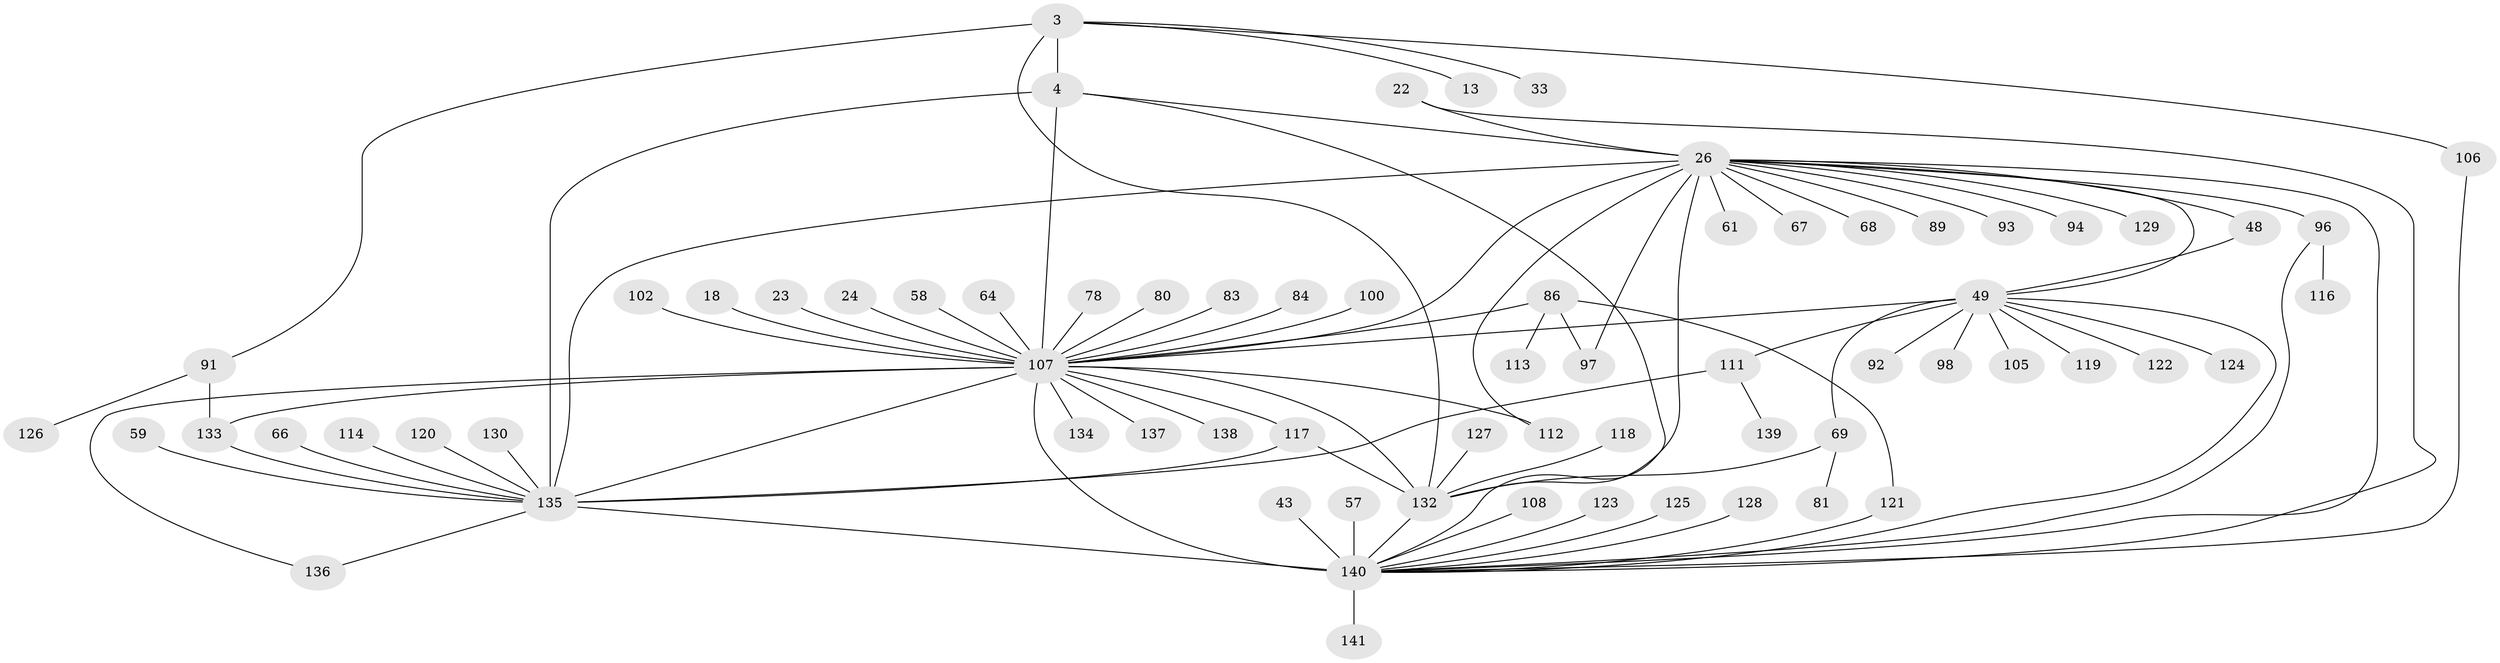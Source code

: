 // original degree distribution, {13: 0.0070921985815602835, 9: 0.0070921985815602835, 7: 0.028368794326241134, 4: 0.07092198581560284, 24: 0.0070921985815602835, 16: 0.0070921985815602835, 14: 0.0070921985815602835, 3: 0.1773049645390071, 5: 0.02127659574468085, 8: 0.014184397163120567, 1: 0.40425531914893614, 6: 0.04964539007092199, 2: 0.19148936170212766, 11: 0.0070921985815602835}
// Generated by graph-tools (version 1.1) at 2025/50/03/04/25 21:50:41]
// undirected, 70 vertices, 94 edges
graph export_dot {
graph [start="1"]
  node [color=gray90,style=filled];
  3;
  4 [super="+2"];
  13;
  18;
  22 [super="+20"];
  23;
  24;
  26 [super="+5"];
  33;
  43;
  48;
  49 [super="+39+41"];
  57;
  58 [super="+36"];
  59;
  61;
  64;
  66;
  67;
  68;
  69 [super="+19"];
  78;
  80;
  81;
  83;
  84;
  86 [super="+74"];
  89;
  91 [super="+63"];
  92;
  93;
  94;
  96 [super="+45"];
  97;
  98;
  100;
  102;
  105;
  106 [super="+25"];
  107 [super="+10+101+7"];
  108;
  111;
  112 [super="+56+70"];
  113;
  114;
  116;
  117 [super="+53"];
  118;
  119;
  120 [super="+104"];
  121 [super="+88"];
  122;
  123 [super="+82"];
  124;
  125;
  126;
  127;
  128 [super="+110"];
  129;
  130;
  132 [super="+11+35+55+99+109"];
  133 [super="+9"];
  134;
  135 [super="+51+60"];
  136 [super="+115"];
  137;
  138;
  139;
  140 [super="+12+37+95+131"];
  141;
  3 -- 4 [weight=2];
  3 -- 13;
  3 -- 33;
  3 -- 91;
  3 -- 106;
  3 -- 132;
  4 -- 107 [weight=3];
  4 -- 26;
  4 -- 135 [weight=4];
  4 -- 140;
  18 -- 107;
  22 -- 26;
  22 -- 140;
  23 -- 107;
  24 -- 107;
  26 -- 48 [weight=2];
  26 -- 61 [weight=2];
  26 -- 93;
  26 -- 129;
  26 -- 67;
  26 -- 132 [weight=4];
  26 -- 68;
  26 -- 89;
  26 -- 94;
  26 -- 96 [weight=2];
  26 -- 97;
  26 -- 107 [weight=2];
  26 -- 140;
  26 -- 49;
  26 -- 135 [weight=4];
  26 -- 112;
  43 -- 140;
  48 -- 49;
  49 -- 105;
  49 -- 111 [weight=2];
  49 -- 122;
  49 -- 140;
  49 -- 98;
  49 -- 69;
  49 -- 107 [weight=2];
  49 -- 124;
  49 -- 119;
  49 -- 92;
  57 -- 140;
  58 -- 107;
  59 -- 135;
  64 -- 107 [weight=2];
  66 -- 135;
  69 -- 81;
  69 -- 132 [weight=2];
  78 -- 107;
  80 -- 107;
  83 -- 107;
  84 -- 107;
  86 -- 97;
  86 -- 113;
  86 -- 107 [weight=2];
  86 -- 121;
  91 -- 126;
  91 -- 133 [weight=2];
  96 -- 116;
  96 -- 140;
  100 -- 107;
  102 -- 107;
  106 -- 140;
  107 -- 132 [weight=5];
  107 -- 133 [weight=3];
  107 -- 138;
  107 -- 134;
  107 -- 137;
  107 -- 117;
  107 -- 140 [weight=10];
  107 -- 135;
  107 -- 112;
  107 -- 136;
  108 -- 140;
  111 -- 139;
  111 -- 135 [weight=2];
  114 -- 135;
  117 -- 132;
  117 -- 135;
  118 -- 132;
  120 -- 135;
  121 -- 140;
  123 -- 140;
  125 -- 140;
  127 -- 132;
  128 -- 140;
  130 -- 135;
  132 -- 140;
  133 -- 135;
  135 -- 140;
  135 -- 136;
  140 -- 141;
}
